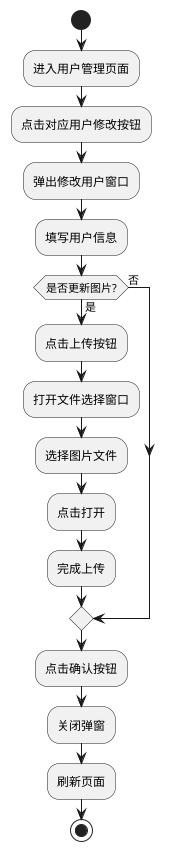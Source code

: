 @startuml

start
:进入用户管理页面;
:点击对应用户修改按钮;
:弹出修改用户窗口;
:填写用户信息;
if (是否更新图片?) is (是) then
  :点击上传按钮;
  :打开文件选择窗口;
  :选择图片文件;
  :点击打开;
  :完成上传;
else (否)
endif
  :点击确认按钮;
  :关闭弹窗;
  :刷新页面;
stop

@enduml
